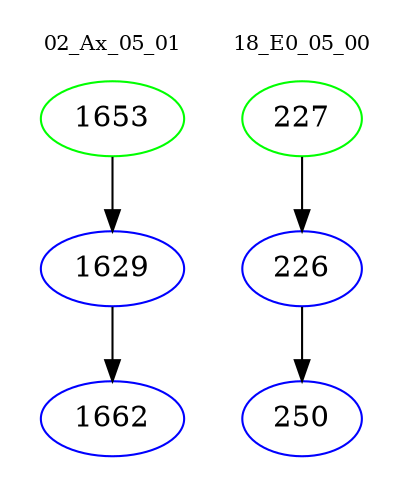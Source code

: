 digraph{
subgraph cluster_0 {
color = white
label = "02_Ax_05_01";
fontsize=10;
T0_1653 [label="1653", color="green"]
T0_1653 -> T0_1629 [color="black"]
T0_1629 [label="1629", color="blue"]
T0_1629 -> T0_1662 [color="black"]
T0_1662 [label="1662", color="blue"]
}
subgraph cluster_1 {
color = white
label = "18_E0_05_00";
fontsize=10;
T1_227 [label="227", color="green"]
T1_227 -> T1_226 [color="black"]
T1_226 [label="226", color="blue"]
T1_226 -> T1_250 [color="black"]
T1_250 [label="250", color="blue"]
}
}
